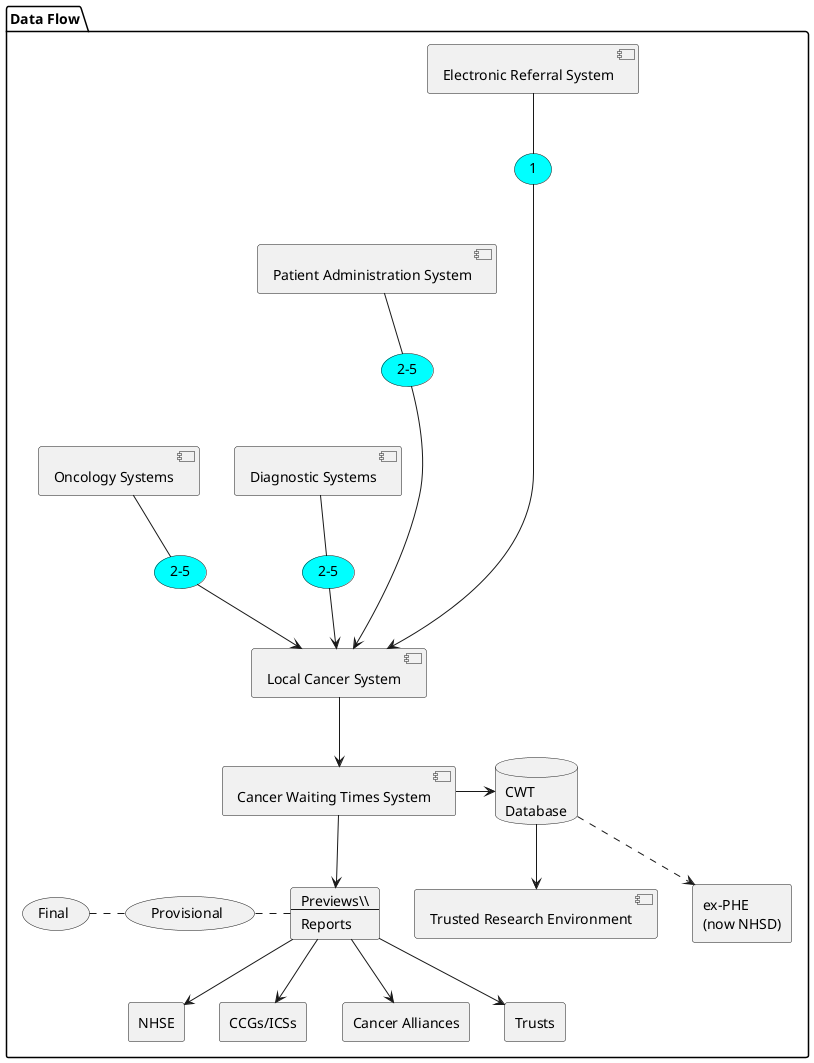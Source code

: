 @startuml

package "Data Flow" {
  component "Electronic Referral System" as ers
  component "Patient Administration System" as pas
  component "Diagnostic Systems" as ds
  component "Oncology Systems" as os
  component "Local Cancer System" as lcs
  component "Cancer Waiting Times System" as cwt
  component "Trusted Research Environment" as tre

  database db [
    CWT
    Database
  ]

  card rpt [
  Previews\\
  ----
  Reports
  ]
  
  usecase "1" as p1 #Cyan
  usecase "2-5" as p25a #Cyan
  usecase "2-5" as p25b #Cyan
  usecase "2-5" as p25c #Cyan  

  usecase "Provisional" as prov
  usecase "Final" as final
  rectangle "NHSE" as nhse
  rectangle "CCGs/ICSs" as ics
  rectangle "Cancer Alliances" as ca
  rectangle "Trusts" as ht
  rectangle "ex-PHE\n(now NHSD)" as nhsd 



}

ers -- p1
p1 ------> lcs
pas -- p25a
p25a ----> lcs
ds -- p25b

p25b --> lcs

os -- p25c
p25c --> lcs

lcs --> cwt

cwt -> db

db ..> nhsd
db --> tre

cwt --> rpt

prov . rpt
final . prov

rpt --> nhse
rpt --> ics
rpt --> ca
rpt --> ht

@enduml